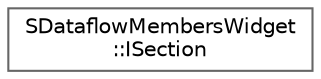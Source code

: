 digraph "Graphical Class Hierarchy"
{
 // INTERACTIVE_SVG=YES
 // LATEX_PDF_SIZE
  bgcolor="transparent";
  edge [fontname=Helvetica,fontsize=10,labelfontname=Helvetica,labelfontsize=10];
  node [fontname=Helvetica,fontsize=10,shape=box,height=0.2,width=0.4];
  rankdir="LR";
  Node0 [id="Node000000",label="SDataflowMembersWidget\l::ISection",height=0.2,width=0.4,color="grey40", fillcolor="white", style="filled",URL="$de/df6/structSDataflowMembersWidget_1_1ISection.html",tooltip=" "];
}

